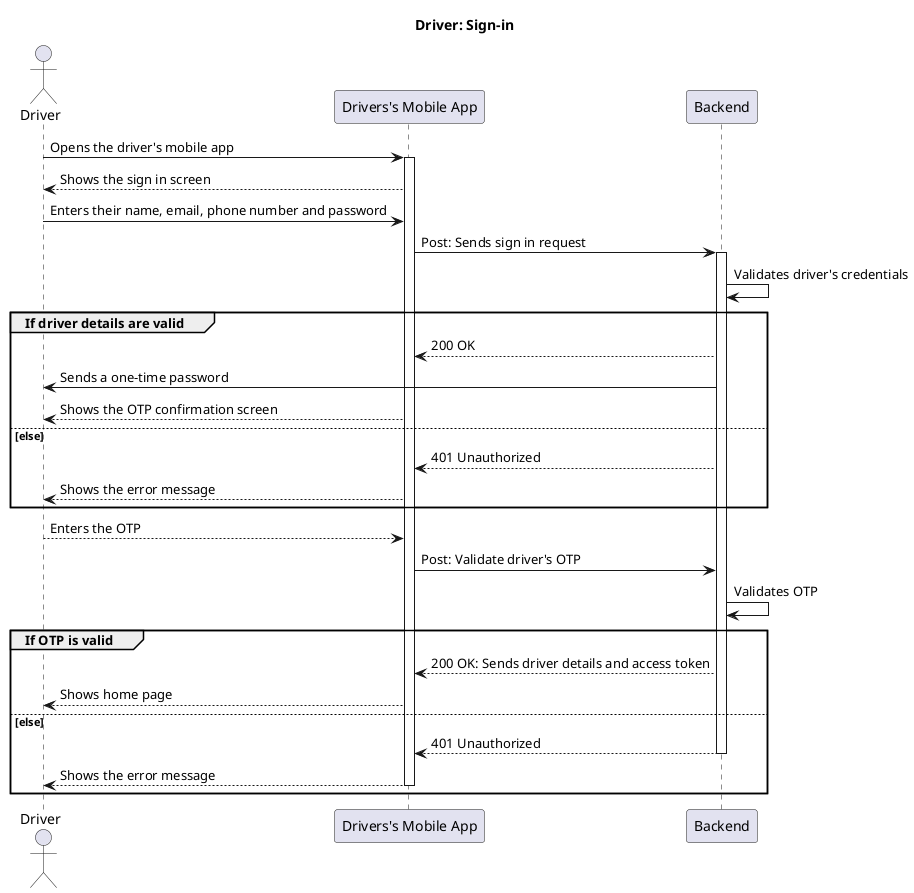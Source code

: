 @startuml

title "Driver: Sign-in"

actor Driver as D

participant "Drivers's Mobile App" as App
participant Backend

D -> App ++: Opens the driver's mobile app
D <-- App: Shows the sign in screen
D -> App: Enters their name, email, phone number and password
App -> Backend ++: Post: Sends sign in request
Backend -> Backend: Validates driver's credentials
group If driver details are valid
  App <-- Backend: 200 OK
  D <- Backend: Sends a one-time password
  D <-- App: Shows the OTP confirmation screen
else else
  App <-- Backend: 401 Unauthorized
  D <-- App: Shows the error message
end
D --> App: Enters the OTP
App -> Backend: Post: Validate driver's OTP
Backend -> Backend: Validates OTP
group If OTP is valid
  App <-- Backend: 200 OK: Sends driver details and access token
  D <-- App: Shows home page
else else
  App <-- Backend --: 401 Unauthorized
  D <-- App --: Shows the error message
end

@enduml
